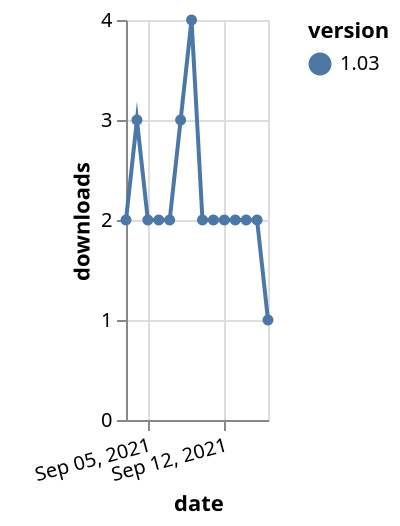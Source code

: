 {"$schema": "https://vega.github.io/schema/vega-lite/v5.json", "description": "A simple bar chart with embedded data.", "data": {"values": [{"date": "2021-09-03", "total": 2757, "delta": 2, "version": "1.03"}, {"date": "2021-09-04", "total": 2760, "delta": 3, "version": "1.03"}, {"date": "2021-09-05", "total": 2762, "delta": 2, "version": "1.03"}, {"date": "2021-09-06", "total": 2764, "delta": 2, "version": "1.03"}, {"date": "2021-09-07", "total": 2766, "delta": 2, "version": "1.03"}, {"date": "2021-09-08", "total": 2769, "delta": 3, "version": "1.03"}, {"date": "2021-09-09", "total": 2773, "delta": 4, "version": "1.03"}, {"date": "2021-09-10", "total": 2775, "delta": 2, "version": "1.03"}, {"date": "2021-09-11", "total": 2777, "delta": 2, "version": "1.03"}, {"date": "2021-09-12", "total": 2779, "delta": 2, "version": "1.03"}, {"date": "2021-09-13", "total": 2781, "delta": 2, "version": "1.03"}, {"date": "2021-09-14", "total": 2783, "delta": 2, "version": "1.03"}, {"date": "2021-09-15", "total": 2785, "delta": 2, "version": "1.03"}, {"date": "2021-09-16", "total": 2786, "delta": 1, "version": "1.03"}]}, "width": "container", "mark": {"type": "line", "point": {"filled": true}}, "encoding": {"x": {"field": "date", "type": "temporal", "timeUnit": "yearmonthdate", "title": "date", "axis": {"labelAngle": -15}}, "y": {"field": "delta", "type": "quantitative", "title": "downloads"}, "color": {"field": "version", "type": "nominal"}, "tooltip": {"field": "delta"}}}